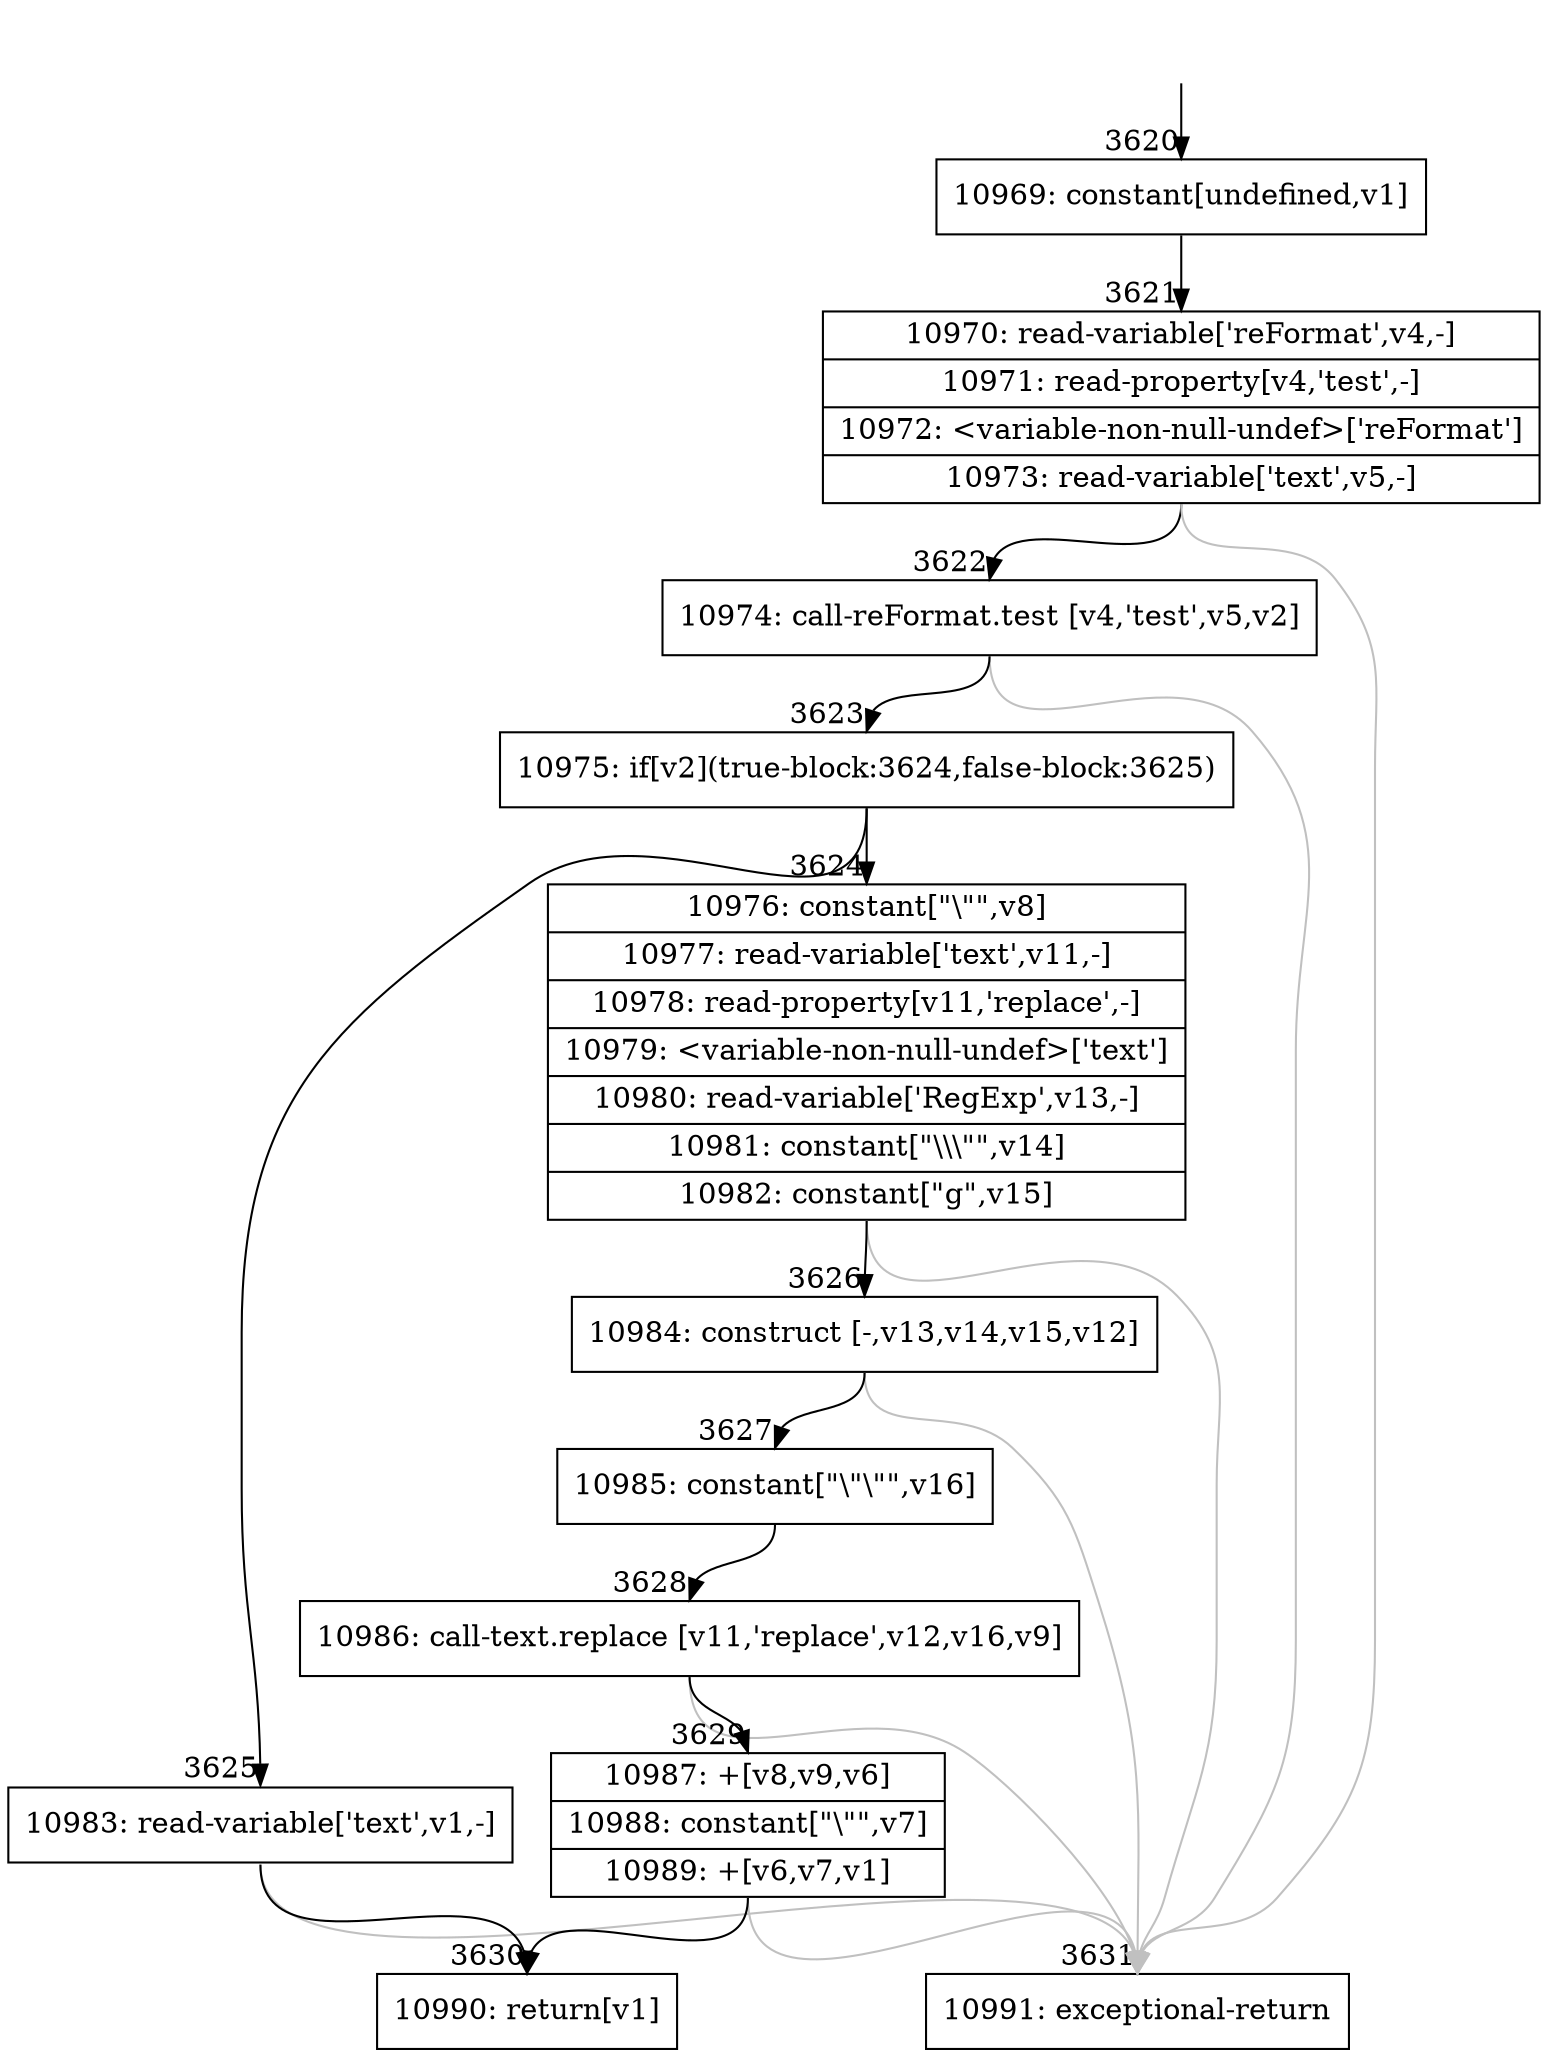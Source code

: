 digraph {
rankdir="TD"
BB_entry334[shape=none,label=""];
BB_entry334 -> BB3620 [tailport=s, headport=n, headlabel="    3620"]
BB3620 [shape=record label="{10969: constant[undefined,v1]}" ] 
BB3620 -> BB3621 [tailport=s, headport=n, headlabel="      3621"]
BB3621 [shape=record label="{10970: read-variable['reFormat',v4,-]|10971: read-property[v4,'test',-]|10972: \<variable-non-null-undef\>['reFormat']|10973: read-variable['text',v5,-]}" ] 
BB3621 -> BB3622 [tailport=s, headport=n, headlabel="      3622"]
BB3621 -> BB3631 [tailport=s, headport=n, color=gray, headlabel="      3631"]
BB3622 [shape=record label="{10974: call-reFormat.test [v4,'test',v5,v2]}" ] 
BB3622 -> BB3623 [tailport=s, headport=n, headlabel="      3623"]
BB3622 -> BB3631 [tailport=s, headport=n, color=gray]
BB3623 [shape=record label="{10975: if[v2](true-block:3624,false-block:3625)}" ] 
BB3623 -> BB3624 [tailport=s, headport=n, headlabel="      3624"]
BB3623 -> BB3625 [tailport=s, headport=n, headlabel="      3625"]
BB3624 [shape=record label="{10976: constant[\"\\\"\",v8]|10977: read-variable['text',v11,-]|10978: read-property[v11,'replace',-]|10979: \<variable-non-null-undef\>['text']|10980: read-variable['RegExp',v13,-]|10981: constant[\"\\\\\\\"\",v14]|10982: constant[\"g\",v15]}" ] 
BB3624 -> BB3626 [tailport=s, headport=n, headlabel="      3626"]
BB3624 -> BB3631 [tailport=s, headport=n, color=gray]
BB3625 [shape=record label="{10983: read-variable['text',v1,-]}" ] 
BB3625 -> BB3630 [tailport=s, headport=n, headlabel="      3630"]
BB3625 -> BB3631 [tailport=s, headport=n, color=gray]
BB3626 [shape=record label="{10984: construct [-,v13,v14,v15,v12]}" ] 
BB3626 -> BB3627 [tailport=s, headport=n, headlabel="      3627"]
BB3626 -> BB3631 [tailport=s, headport=n, color=gray]
BB3627 [shape=record label="{10985: constant[\"\\\"\\\"\",v16]}" ] 
BB3627 -> BB3628 [tailport=s, headport=n, headlabel="      3628"]
BB3628 [shape=record label="{10986: call-text.replace [v11,'replace',v12,v16,v9]}" ] 
BB3628 -> BB3629 [tailport=s, headport=n, headlabel="      3629"]
BB3628 -> BB3631 [tailport=s, headport=n, color=gray]
BB3629 [shape=record label="{10987: +[v8,v9,v6]|10988: constant[\"\\\"\",v7]|10989: +[v6,v7,v1]}" ] 
BB3629 -> BB3630 [tailport=s, headport=n]
BB3629 -> BB3631 [tailport=s, headport=n, color=gray]
BB3630 [shape=record label="{10990: return[v1]}" ] 
BB3631 [shape=record label="{10991: exceptional-return}" ] 
//#$~ 2112
}
